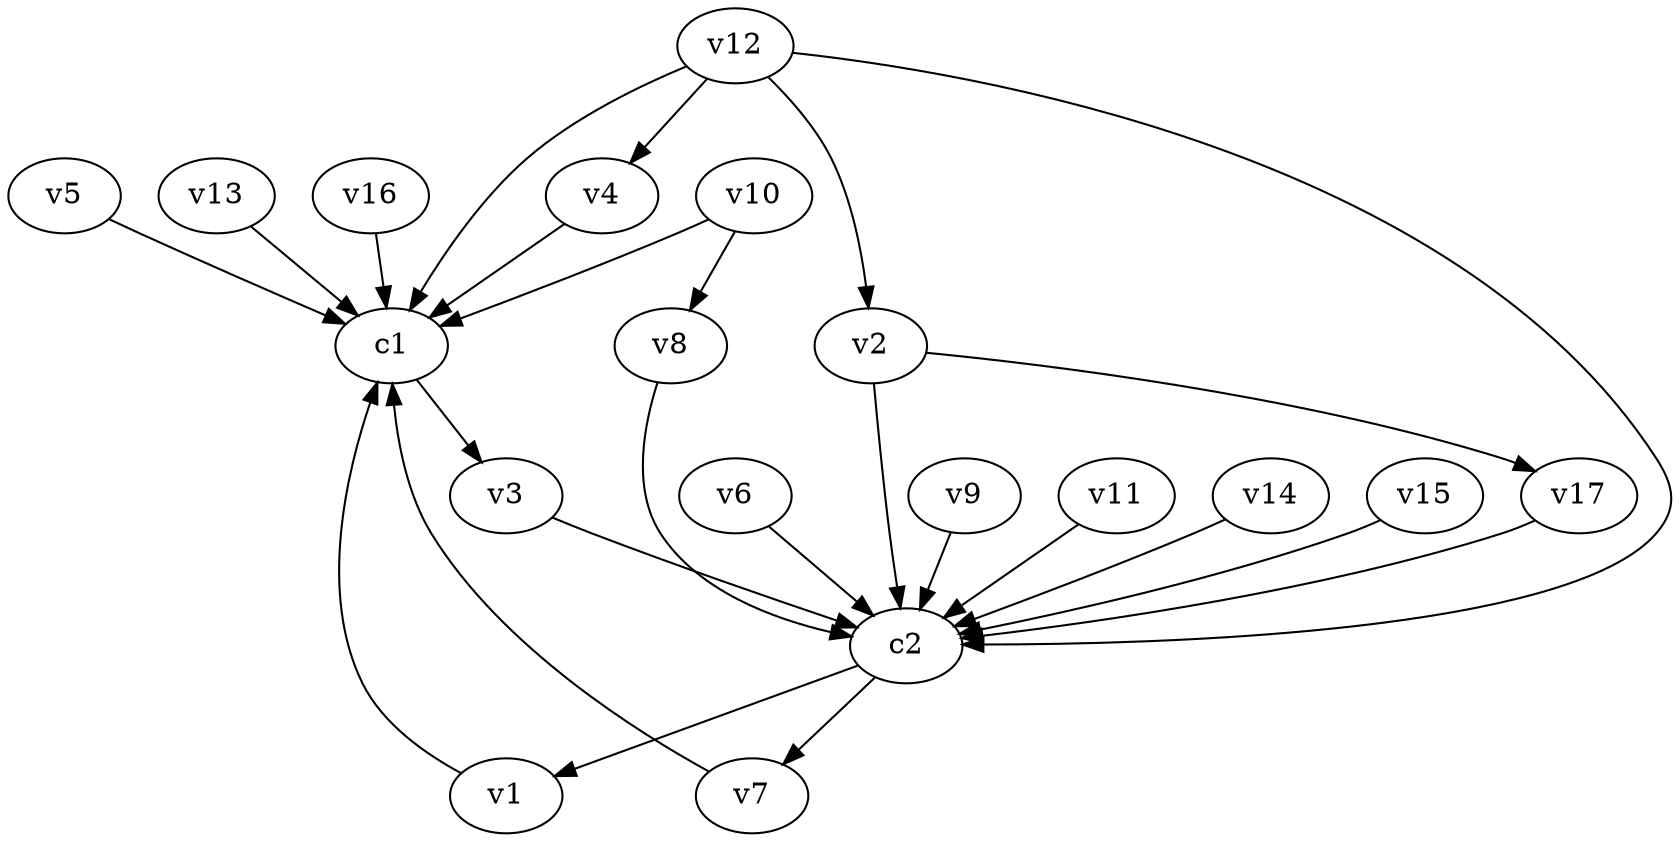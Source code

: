 strict digraph  {
c1;
c2;
v1;
v2;
v3;
v4;
v5;
v6;
v7;
v8;
v9;
v10;
v11;
v12;
v13;
v14;
v15;
v16;
v17;
c1 -> v3  [weight=1];
c2 -> v7  [weight=1];
c2 -> v1  [weight=1];
v1 -> c1  [weight=1];
v2 -> c2  [weight=1];
v2 -> v17  [weight=1];
v3 -> c2  [weight=1];
v4 -> c1  [weight=1];
v5 -> c1  [weight=1];
v6 -> c2  [weight=1];
v7 -> c1  [weight=1];
v8 -> c2  [weight=1];
v9 -> c2  [weight=1];
v10 -> c1  [weight=1];
v10 -> v8  [weight=1];
v11 -> c2  [weight=1];
v12 -> c2  [weight=1];
v12 -> c1  [weight=1];
v12 -> v4  [weight=1];
v12 -> v2  [weight=1];
v13 -> c1  [weight=1];
v14 -> c2  [weight=1];
v15 -> c2  [weight=1];
v16 -> c1  [weight=1];
v17 -> c2  [weight=1];
}
